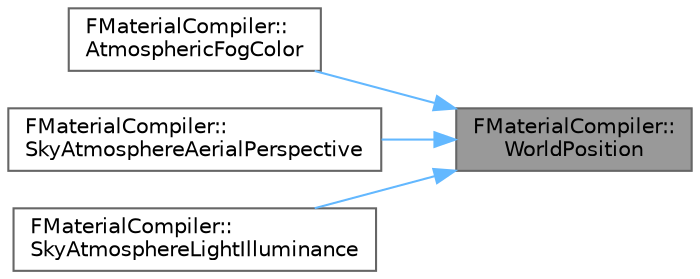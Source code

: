 digraph "FMaterialCompiler::WorldPosition"
{
 // INTERACTIVE_SVG=YES
 // LATEX_PDF_SIZE
  bgcolor="transparent";
  edge [fontname=Helvetica,fontsize=10,labelfontname=Helvetica,labelfontsize=10];
  node [fontname=Helvetica,fontsize=10,shape=box,height=0.2,width=0.4];
  rankdir="RL";
  Node1 [id="Node000001",label="FMaterialCompiler::\lWorldPosition",height=0.2,width=0.4,color="gray40", fillcolor="grey60", style="filled", fontcolor="black",tooltip=" "];
  Node1 -> Node2 [id="edge1_Node000001_Node000002",dir="back",color="steelblue1",style="solid",tooltip=" "];
  Node2 [id="Node000002",label="FMaterialCompiler::\lAtmosphericFogColor",height=0.2,width=0.4,color="grey40", fillcolor="white", style="filled",URL="$d6/dca/classFMaterialCompiler.html#aea9c0d5604f99cd3d46da9da8b82d1b0",tooltip=" "];
  Node1 -> Node3 [id="edge2_Node000001_Node000003",dir="back",color="steelblue1",style="solid",tooltip=" "];
  Node3 [id="Node000003",label="FMaterialCompiler::\lSkyAtmosphereAerialPerspective",height=0.2,width=0.4,color="grey40", fillcolor="white", style="filled",URL="$d6/dca/classFMaterialCompiler.html#a4992e4686e32241ffb02d9061ba21c89",tooltip=" "];
  Node1 -> Node4 [id="edge3_Node000001_Node000004",dir="back",color="steelblue1",style="solid",tooltip=" "];
  Node4 [id="Node000004",label="FMaterialCompiler::\lSkyAtmosphereLightIlluminance",height=0.2,width=0.4,color="grey40", fillcolor="white", style="filled",URL="$d6/dca/classFMaterialCompiler.html#a883baf4e7da696d9856b25e4a292f32a",tooltip=" "];
}
